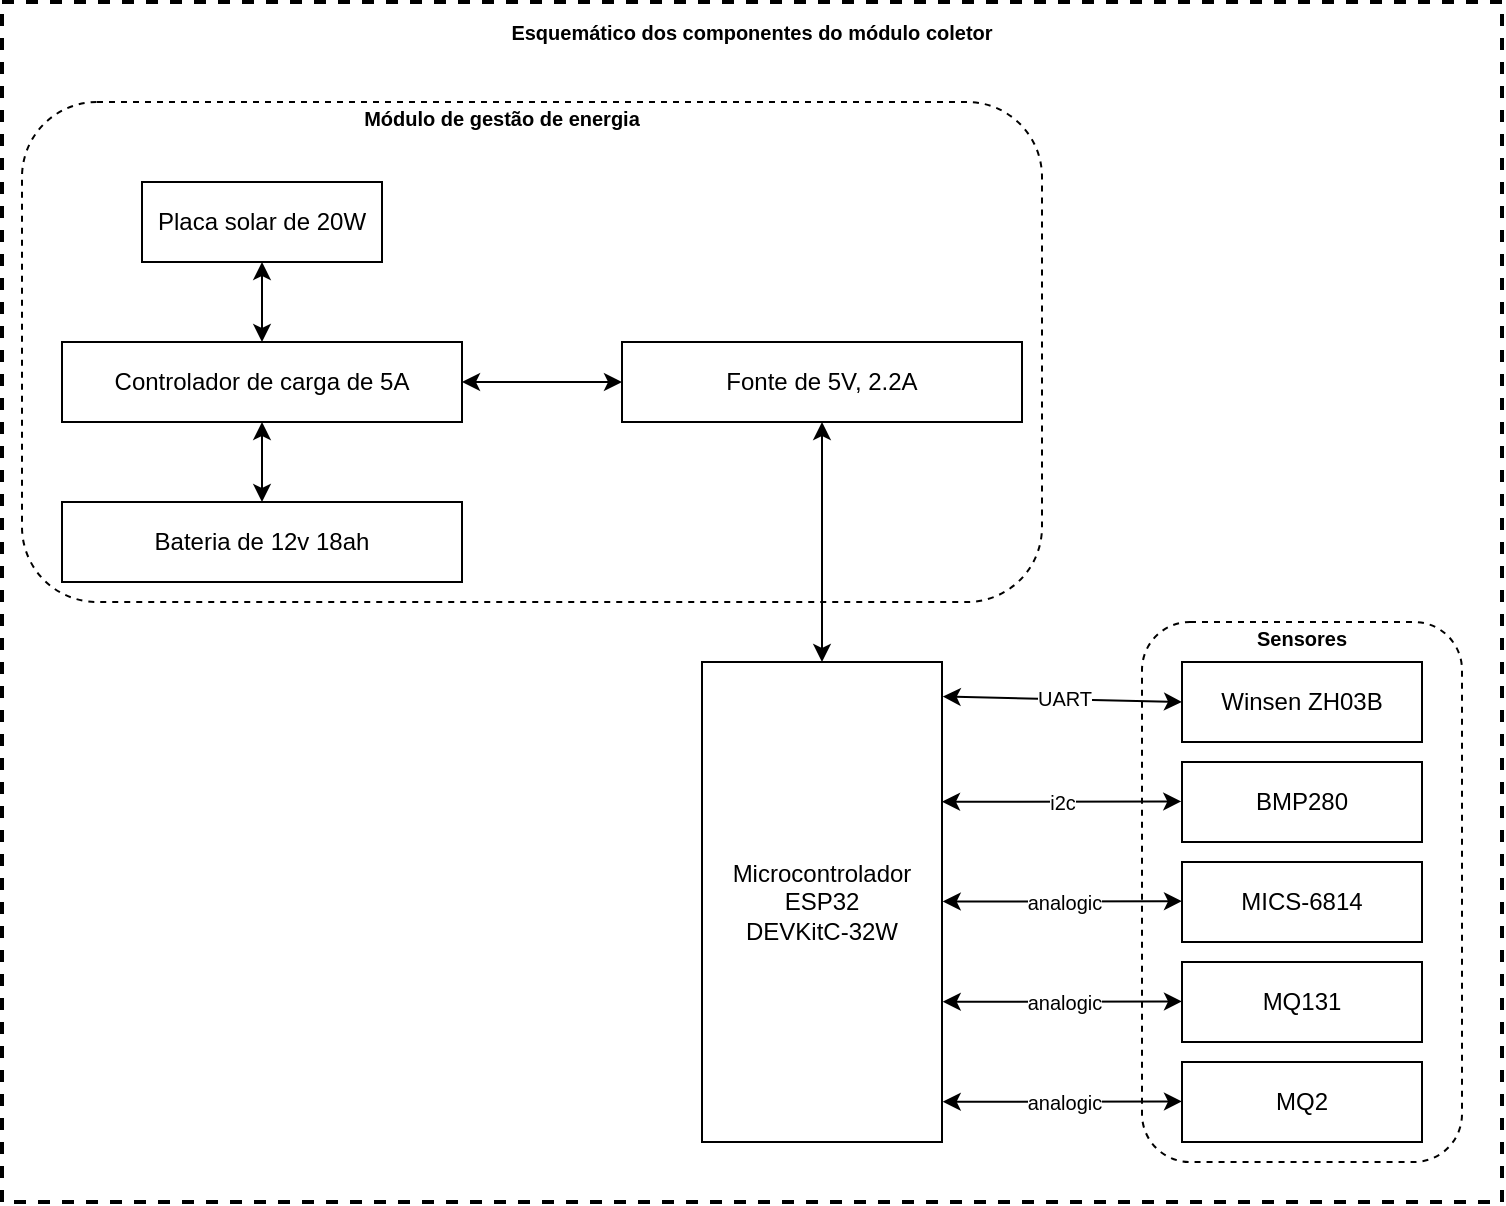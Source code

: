 <mxfile version="20.8.5" type="device"><diagram id="WaFiArMruUMkiN3NjRQw" name="Page-1"><mxGraphModel dx="1687" dy="2044" grid="1" gridSize="10" guides="1" tooltips="1" connect="1" arrows="1" fold="1" page="1" pageScale="1" pageWidth="850" pageHeight="1100" math="0" shadow="0"><root><mxCell id="0"/><mxCell id="1" parent="0"/><mxCell id="mc2S1hJL32SeU45YZh3n-1" value="Placa solar de 20W" style="rounded=0;whiteSpace=wrap;html=1;" vertex="1" parent="1"><mxGeometry x="120" y="-40" width="120" height="40" as="geometry"/></mxCell><mxCell id="mc2S1hJL32SeU45YZh3n-2" value="Controlador de carga de 5A" style="rounded=0;whiteSpace=wrap;html=1;" vertex="1" parent="1"><mxGeometry x="80" y="40" width="200" height="40" as="geometry"/></mxCell><mxCell id="mc2S1hJL32SeU45YZh3n-3" value="Bateria de 12v 18ah" style="rounded=0;whiteSpace=wrap;html=1;" vertex="1" parent="1"><mxGeometry x="80" y="120" width="200" height="40" as="geometry"/></mxCell><mxCell id="mc2S1hJL32SeU45YZh3n-4" value="Fonte de 5V, 2.2A" style="rounded=0;whiteSpace=wrap;html=1;" vertex="1" parent="1"><mxGeometry x="360" y="40" width="200" height="40" as="geometry"/></mxCell><mxCell id="mc2S1hJL32SeU45YZh3n-5" value="Microcontrolador&lt;br&gt;ESP32&lt;br&gt;DEVKitC-32W" style="rounded=0;whiteSpace=wrap;html=1;" vertex="1" parent="1"><mxGeometry x="400" y="200" width="120" height="240" as="geometry"/></mxCell><mxCell id="mc2S1hJL32SeU45YZh3n-6" value="Winsen ZH03B" style="rounded=0;whiteSpace=wrap;html=1;" vertex="1" parent="1"><mxGeometry x="640" y="200" width="120" height="40" as="geometry"/></mxCell><mxCell id="mc2S1hJL32SeU45YZh3n-7" value="BMP280" style="rounded=0;whiteSpace=wrap;html=1;" vertex="1" parent="1"><mxGeometry x="640" y="250" width="120" height="40" as="geometry"/></mxCell><mxCell id="mc2S1hJL32SeU45YZh3n-8" value="MICS-6814" style="rounded=0;whiteSpace=wrap;html=1;" vertex="1" parent="1"><mxGeometry x="640" y="300" width="120" height="40" as="geometry"/></mxCell><mxCell id="mc2S1hJL32SeU45YZh3n-9" value="MQ131" style="rounded=0;whiteSpace=wrap;html=1;" vertex="1" parent="1"><mxGeometry x="640" y="350" width="120" height="40" as="geometry"/></mxCell><mxCell id="mc2S1hJL32SeU45YZh3n-10" value="MQ2" style="rounded=0;whiteSpace=wrap;html=1;" vertex="1" parent="1"><mxGeometry x="640" y="400" width="120" height="40" as="geometry"/></mxCell><mxCell id="mc2S1hJL32SeU45YZh3n-19" value="" style="endArrow=classic;startArrow=classic;html=1;rounded=0;fontSize=10;entryX=0;entryY=0.5;entryDx=0;entryDy=0;exitX=1.003;exitY=0.072;exitDx=0;exitDy=0;exitPerimeter=0;" edge="1" parent="1" source="mc2S1hJL32SeU45YZh3n-5" target="mc2S1hJL32SeU45YZh3n-6"><mxGeometry width="50" height="50" relative="1" as="geometry"><mxPoint x="560" y="260" as="sourcePoint"/><mxPoint x="610" y="210" as="targetPoint"/></mxGeometry></mxCell><mxCell id="mc2S1hJL32SeU45YZh3n-20" value="UART" style="edgeLabel;html=1;align=center;verticalAlign=middle;resizable=0;points=[];fontSize=10;" vertex="1" connectable="0" parent="mc2S1hJL32SeU45YZh3n-19"><mxGeometry x="-0.35" y="1" relative="1" as="geometry"><mxPoint x="21" y="1" as="offset"/></mxGeometry></mxCell><mxCell id="mc2S1hJL32SeU45YZh3n-21" value="" style="endArrow=classic;startArrow=classic;html=1;rounded=0;fontSize=10;entryX=0;entryY=0.5;entryDx=0;entryDy=0;exitX=1.003;exitY=0.072;exitDx=0;exitDy=0;exitPerimeter=0;" edge="1" parent="1"><mxGeometry width="50" height="50" relative="1" as="geometry"><mxPoint x="520.0" y="269.87" as="sourcePoint"/><mxPoint x="639.64" y="269.71" as="targetPoint"/></mxGeometry></mxCell><mxCell id="mc2S1hJL32SeU45YZh3n-22" value="i2c" style="edgeLabel;html=1;align=center;verticalAlign=middle;resizable=0;points=[];fontSize=10;" vertex="1" connectable="0" parent="mc2S1hJL32SeU45YZh3n-21"><mxGeometry x="-0.35" y="1" relative="1" as="geometry"><mxPoint x="21" y="1" as="offset"/></mxGeometry></mxCell><mxCell id="mc2S1hJL32SeU45YZh3n-26" value="" style="endArrow=classic;startArrow=classic;html=1;rounded=0;fontSize=10;entryX=0;entryY=0.5;entryDx=0;entryDy=0;exitX=1.003;exitY=0.072;exitDx=0;exitDy=0;exitPerimeter=0;" edge="1" parent="1"><mxGeometry width="50" height="50" relative="1" as="geometry"><mxPoint x="520.36" y="369.87" as="sourcePoint"/><mxPoint x="640.0" y="369.71" as="targetPoint"/></mxGeometry></mxCell><mxCell id="mc2S1hJL32SeU45YZh3n-27" value="analogic" style="edgeLabel;html=1;align=center;verticalAlign=middle;resizable=0;points=[];fontSize=10;" vertex="1" connectable="0" parent="mc2S1hJL32SeU45YZh3n-26"><mxGeometry x="-0.35" y="1" relative="1" as="geometry"><mxPoint x="21" y="1" as="offset"/></mxGeometry></mxCell><mxCell id="mc2S1hJL32SeU45YZh3n-28" value="" style="endArrow=classic;startArrow=classic;html=1;rounded=0;fontSize=10;entryX=0;entryY=0.5;entryDx=0;entryDy=0;exitX=1.003;exitY=0.072;exitDx=0;exitDy=0;exitPerimeter=0;" edge="1" parent="1"><mxGeometry width="50" height="50" relative="1" as="geometry"><mxPoint x="520.36" y="419.87" as="sourcePoint"/><mxPoint x="640" y="419.71" as="targetPoint"/></mxGeometry></mxCell><mxCell id="mc2S1hJL32SeU45YZh3n-29" value="analogic" style="edgeLabel;html=1;align=center;verticalAlign=middle;resizable=0;points=[];fontSize=10;" vertex="1" connectable="0" parent="mc2S1hJL32SeU45YZh3n-28"><mxGeometry x="-0.35" y="1" relative="1" as="geometry"><mxPoint x="21" y="1" as="offset"/></mxGeometry></mxCell><mxCell id="mc2S1hJL32SeU45YZh3n-30" value="" style="endArrow=classic;startArrow=classic;html=1;rounded=0;fontSize=10;entryX=0;entryY=0.5;entryDx=0;entryDy=0;exitX=1.003;exitY=0.072;exitDx=0;exitDy=0;exitPerimeter=0;" edge="1" parent="1"><mxGeometry width="50" height="50" relative="1" as="geometry"><mxPoint x="520.36" y="319.74" as="sourcePoint"/><mxPoint x="640" y="319.58" as="targetPoint"/></mxGeometry></mxCell><mxCell id="mc2S1hJL32SeU45YZh3n-31" value="analogic" style="edgeLabel;html=1;align=center;verticalAlign=middle;resizable=0;points=[];fontSize=10;" vertex="1" connectable="0" parent="mc2S1hJL32SeU45YZh3n-30"><mxGeometry x="-0.35" y="1" relative="1" as="geometry"><mxPoint x="21" y="1" as="offset"/></mxGeometry></mxCell><mxCell id="mc2S1hJL32SeU45YZh3n-32" value="" style="rounded=1;whiteSpace=wrap;html=1;fontSize=10;fillColor=none;dashed=1;" vertex="1" parent="1"><mxGeometry x="620" y="180" width="160" height="270" as="geometry"/></mxCell><mxCell id="mc2S1hJL32SeU45YZh3n-33" value="&lt;b&gt;Sensores&lt;/b&gt;" style="text;html=1;strokeColor=none;fillColor=none;align=center;verticalAlign=middle;whiteSpace=wrap;rounded=0;dashed=1;fontSize=10;" vertex="1" parent="1"><mxGeometry x="670" y="183" width="60" height="10" as="geometry"/></mxCell><mxCell id="mc2S1hJL32SeU45YZh3n-35" value="" style="endArrow=classic;startArrow=classic;html=1;rounded=0;fontSize=10;entryX=0.5;entryY=1;entryDx=0;entryDy=0;exitX=0.5;exitY=0;exitDx=0;exitDy=0;" edge="1" parent="1" source="mc2S1hJL32SeU45YZh3n-5" target="mc2S1hJL32SeU45YZh3n-4"><mxGeometry width="50" height="50" relative="1" as="geometry"><mxPoint x="440" y="230" as="sourcePoint"/><mxPoint x="490" y="180" as="targetPoint"/></mxGeometry></mxCell><mxCell id="mc2S1hJL32SeU45YZh3n-36" value="" style="endArrow=classic;startArrow=classic;html=1;rounded=0;fontSize=10;entryX=0;entryY=0.5;entryDx=0;entryDy=0;exitX=1;exitY=0.5;exitDx=0;exitDy=0;" edge="1" parent="1" source="mc2S1hJL32SeU45YZh3n-2" target="mc2S1hJL32SeU45YZh3n-4"><mxGeometry width="50" height="50" relative="1" as="geometry"><mxPoint x="290" y="220" as="sourcePoint"/><mxPoint x="340" y="170" as="targetPoint"/></mxGeometry></mxCell><mxCell id="mc2S1hJL32SeU45YZh3n-37" value="" style="endArrow=classic;startArrow=classic;html=1;rounded=0;fontSize=10;entryX=0.5;entryY=1;entryDx=0;entryDy=0;exitX=0.5;exitY=0;exitDx=0;exitDy=0;" edge="1" parent="1" source="mc2S1hJL32SeU45YZh3n-3" target="mc2S1hJL32SeU45YZh3n-2"><mxGeometry width="50" height="50" relative="1" as="geometry"><mxPoint x="160" y="260" as="sourcePoint"/><mxPoint x="210" y="210" as="targetPoint"/></mxGeometry></mxCell><mxCell id="mc2S1hJL32SeU45YZh3n-38" value="" style="endArrow=classic;startArrow=classic;html=1;rounded=0;fontSize=10;entryX=0.5;entryY=1;entryDx=0;entryDy=0;exitX=0.5;exitY=0;exitDx=0;exitDy=0;" edge="1" parent="1" source="mc2S1hJL32SeU45YZh3n-2" target="mc2S1hJL32SeU45YZh3n-1"><mxGeometry width="50" height="50" relative="1" as="geometry"><mxPoint x="170" y="70" as="sourcePoint"/><mxPoint x="220" y="20" as="targetPoint"/></mxGeometry></mxCell><mxCell id="mc2S1hJL32SeU45YZh3n-39" value="" style="rounded=1;whiteSpace=wrap;html=1;fontSize=10;fillColor=none;dashed=1;" vertex="1" parent="1"><mxGeometry x="60" y="-80" width="510" height="250" as="geometry"/></mxCell><mxCell id="mc2S1hJL32SeU45YZh3n-41" value="" style="rounded=0;whiteSpace=wrap;html=1;fontSize=10;fillColor=none;dashed=1;strokeWidth=2;" vertex="1" parent="1"><mxGeometry x="50" y="-130" width="750" height="600" as="geometry"/></mxCell><mxCell id="mc2S1hJL32SeU45YZh3n-40" value="&lt;b&gt;Módulo de gestão de energia&lt;/b&gt;" style="text;html=1;strokeColor=none;fillColor=none;align=center;verticalAlign=middle;whiteSpace=wrap;rounded=0;dashed=1;fontSize=10;" vertex="1" parent="1"><mxGeometry x="120" y="-77" width="360" height="10" as="geometry"/></mxCell><mxCell id="mc2S1hJL32SeU45YZh3n-42" value="&lt;b&gt;Esquemático dos componentes do módulo coletor&lt;/b&gt;" style="text;html=1;strokeColor=none;fillColor=none;align=center;verticalAlign=middle;whiteSpace=wrap;rounded=0;dashed=1;fontSize=10;" vertex="1" parent="1"><mxGeometry x="245" y="-120" width="360" height="10" as="geometry"/></mxCell></root></mxGraphModel></diagram></mxfile>